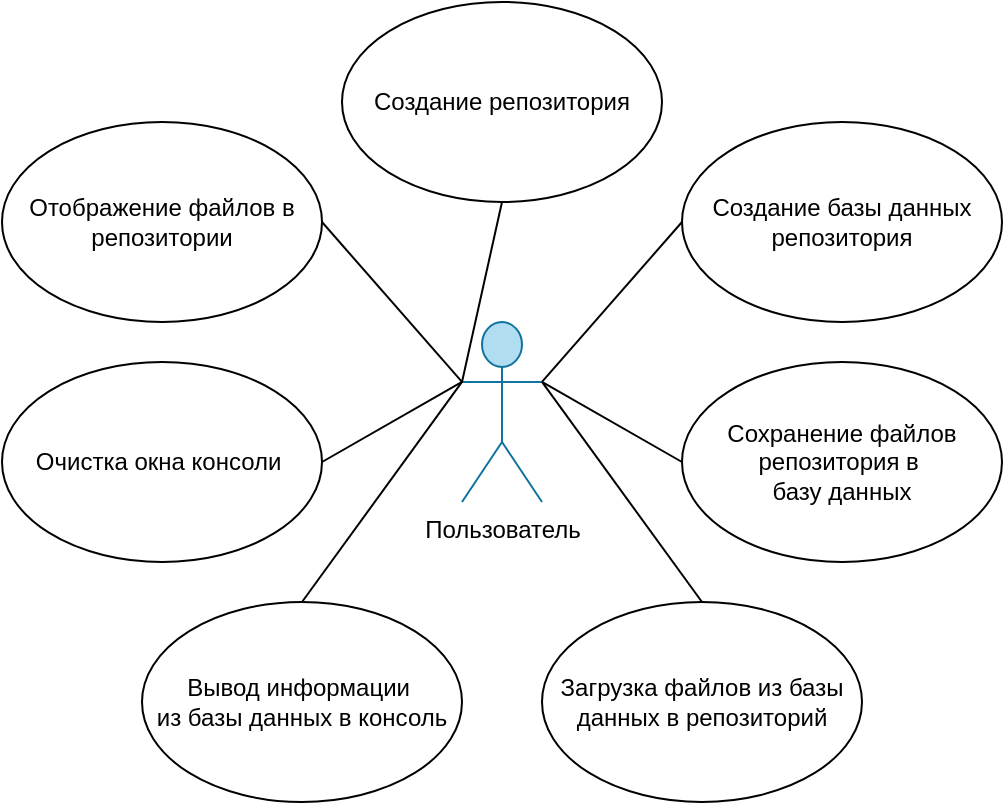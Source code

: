 <mxfile version="26.1.1">
  <diagram name="Страница — 1" id="ci4EnhZKrp7OGgwJ4SWP">
    <mxGraphModel dx="728" dy="422" grid="1" gridSize="10" guides="1" tooltips="1" connect="1" arrows="1" fold="1" page="1" pageScale="1" pageWidth="827" pageHeight="1169" math="0" shadow="0">
      <root>
        <mxCell id="0" />
        <mxCell id="1" parent="0" />
        <mxCell id="B2WwLtav-ZtW_rzxNgK4-1" value="Пользователь" style="shape=umlActor;verticalLabelPosition=bottom;verticalAlign=top;html=1;outlineConnect=0;fillColor=#b1ddf0;strokeColor=#10739e;" vertex="1" parent="1">
          <mxGeometry x="380" y="220" width="40" height="90" as="geometry" />
        </mxCell>
        <mxCell id="B2WwLtav-ZtW_rzxNgK4-2" value="Создание репозитория" style="ellipse;whiteSpace=wrap;html=1;" vertex="1" parent="1">
          <mxGeometry x="320" y="60" width="160" height="100" as="geometry" />
        </mxCell>
        <mxCell id="B2WwLtav-ZtW_rzxNgK4-3" value="Создание базы данных репозитория" style="ellipse;whiteSpace=wrap;html=1;" vertex="1" parent="1">
          <mxGeometry x="490" y="120" width="160" height="100" as="geometry" />
        </mxCell>
        <mxCell id="B2WwLtav-ZtW_rzxNgK4-4" value="Отображение файлов в репозитории" style="ellipse;whiteSpace=wrap;html=1;" vertex="1" parent="1">
          <mxGeometry x="150" y="120" width="160" height="100" as="geometry" />
        </mxCell>
        <mxCell id="B2WwLtav-ZtW_rzxNgK4-6" value="Очистка окна консоли&amp;nbsp;" style="ellipse;whiteSpace=wrap;html=1;" vertex="1" parent="1">
          <mxGeometry x="150" y="240" width="160" height="100" as="geometry" />
        </mxCell>
        <mxCell id="B2WwLtav-ZtW_rzxNgK4-7" value="Сохранение файлов репозитория в&amp;nbsp;&lt;div&gt;базу данных&lt;/div&gt;" style="ellipse;whiteSpace=wrap;html=1;" vertex="1" parent="1">
          <mxGeometry x="490" y="240" width="160" height="100" as="geometry" />
        </mxCell>
        <mxCell id="B2WwLtav-ZtW_rzxNgK4-8" value="Загрузка файлов из базы данных в репозиторий" style="ellipse;whiteSpace=wrap;html=1;" vertex="1" parent="1">
          <mxGeometry x="420" y="360" width="160" height="100" as="geometry" />
        </mxCell>
        <mxCell id="B2WwLtav-ZtW_rzxNgK4-9" value="Вывод информации&amp;nbsp;&lt;div&gt;из базы данных в консоль&lt;/div&gt;" style="ellipse;whiteSpace=wrap;html=1;align=center;" vertex="1" parent="1">
          <mxGeometry x="220" y="360" width="160" height="100" as="geometry" />
        </mxCell>
        <mxCell id="B2WwLtav-ZtW_rzxNgK4-13" value="" style="endArrow=none;html=1;rounded=0;entryX=0;entryY=0.333;entryDx=0;entryDy=0;entryPerimeter=0;exitX=1;exitY=0.5;exitDx=0;exitDy=0;" edge="1" parent="1" source="B2WwLtav-ZtW_rzxNgK4-6" target="B2WwLtav-ZtW_rzxNgK4-1">
          <mxGeometry width="50" height="50" relative="1" as="geometry">
            <mxPoint x="330" y="320" as="sourcePoint" />
            <mxPoint x="380" y="270" as="targetPoint" />
          </mxGeometry>
        </mxCell>
        <mxCell id="B2WwLtav-ZtW_rzxNgK4-14" value="" style="endArrow=none;html=1;rounded=0;entryX=0;entryY=0.333;entryDx=0;entryDy=0;entryPerimeter=0;exitX=0.5;exitY=0;exitDx=0;exitDy=0;" edge="1" parent="1" source="B2WwLtav-ZtW_rzxNgK4-9" target="B2WwLtav-ZtW_rzxNgK4-1">
          <mxGeometry width="50" height="50" relative="1" as="geometry">
            <mxPoint x="330" y="310" as="sourcePoint" />
            <mxPoint x="380" y="260" as="targetPoint" />
          </mxGeometry>
        </mxCell>
        <mxCell id="B2WwLtav-ZtW_rzxNgK4-15" value="" style="endArrow=none;html=1;rounded=0;entryX=1;entryY=0.333;entryDx=0;entryDy=0;entryPerimeter=0;exitX=0.5;exitY=0;exitDx=0;exitDy=0;" edge="1" parent="1" source="B2WwLtav-ZtW_rzxNgK4-8" target="B2WwLtav-ZtW_rzxNgK4-1">
          <mxGeometry width="50" height="50" relative="1" as="geometry">
            <mxPoint x="330" y="320" as="sourcePoint" />
            <mxPoint x="380" y="270" as="targetPoint" />
          </mxGeometry>
        </mxCell>
        <mxCell id="B2WwLtav-ZtW_rzxNgK4-16" value="" style="endArrow=none;html=1;rounded=0;entryX=1;entryY=0.333;entryDx=0;entryDy=0;entryPerimeter=0;exitX=0;exitY=0.5;exitDx=0;exitDy=0;" edge="1" parent="1" source="B2WwLtav-ZtW_rzxNgK4-7" target="B2WwLtav-ZtW_rzxNgK4-1">
          <mxGeometry width="50" height="50" relative="1" as="geometry">
            <mxPoint x="330" y="320" as="sourcePoint" />
            <mxPoint x="380" y="270" as="targetPoint" />
          </mxGeometry>
        </mxCell>
        <mxCell id="B2WwLtav-ZtW_rzxNgK4-17" value="" style="endArrow=none;html=1;rounded=0;entryX=0;entryY=0.333;entryDx=0;entryDy=0;entryPerimeter=0;exitX=1;exitY=0.5;exitDx=0;exitDy=0;" edge="1" parent="1" source="B2WwLtav-ZtW_rzxNgK4-4" target="B2WwLtav-ZtW_rzxNgK4-1">
          <mxGeometry width="50" height="50" relative="1" as="geometry">
            <mxPoint x="330" y="320" as="sourcePoint" />
            <mxPoint x="380" y="270" as="targetPoint" />
          </mxGeometry>
        </mxCell>
        <mxCell id="B2WwLtav-ZtW_rzxNgK4-18" value="" style="endArrow=none;html=1;rounded=0;entryX=1;entryY=0.333;entryDx=0;entryDy=0;entryPerimeter=0;exitX=0;exitY=0.5;exitDx=0;exitDy=0;" edge="1" parent="1" source="B2WwLtav-ZtW_rzxNgK4-3" target="B2WwLtav-ZtW_rzxNgK4-1">
          <mxGeometry width="50" height="50" relative="1" as="geometry">
            <mxPoint x="330" y="320" as="sourcePoint" />
            <mxPoint x="380" y="270" as="targetPoint" />
          </mxGeometry>
        </mxCell>
        <mxCell id="B2WwLtav-ZtW_rzxNgK4-19" value="" style="endArrow=none;html=1;rounded=0;entryX=0;entryY=0.333;entryDx=0;entryDy=0;entryPerimeter=0;exitX=0.5;exitY=1;exitDx=0;exitDy=0;" edge="1" parent="1" source="B2WwLtav-ZtW_rzxNgK4-2" target="B2WwLtav-ZtW_rzxNgK4-1">
          <mxGeometry width="50" height="50" relative="1" as="geometry">
            <mxPoint x="330" y="320" as="sourcePoint" />
            <mxPoint x="380" y="270" as="targetPoint" />
          </mxGeometry>
        </mxCell>
      </root>
    </mxGraphModel>
  </diagram>
</mxfile>

